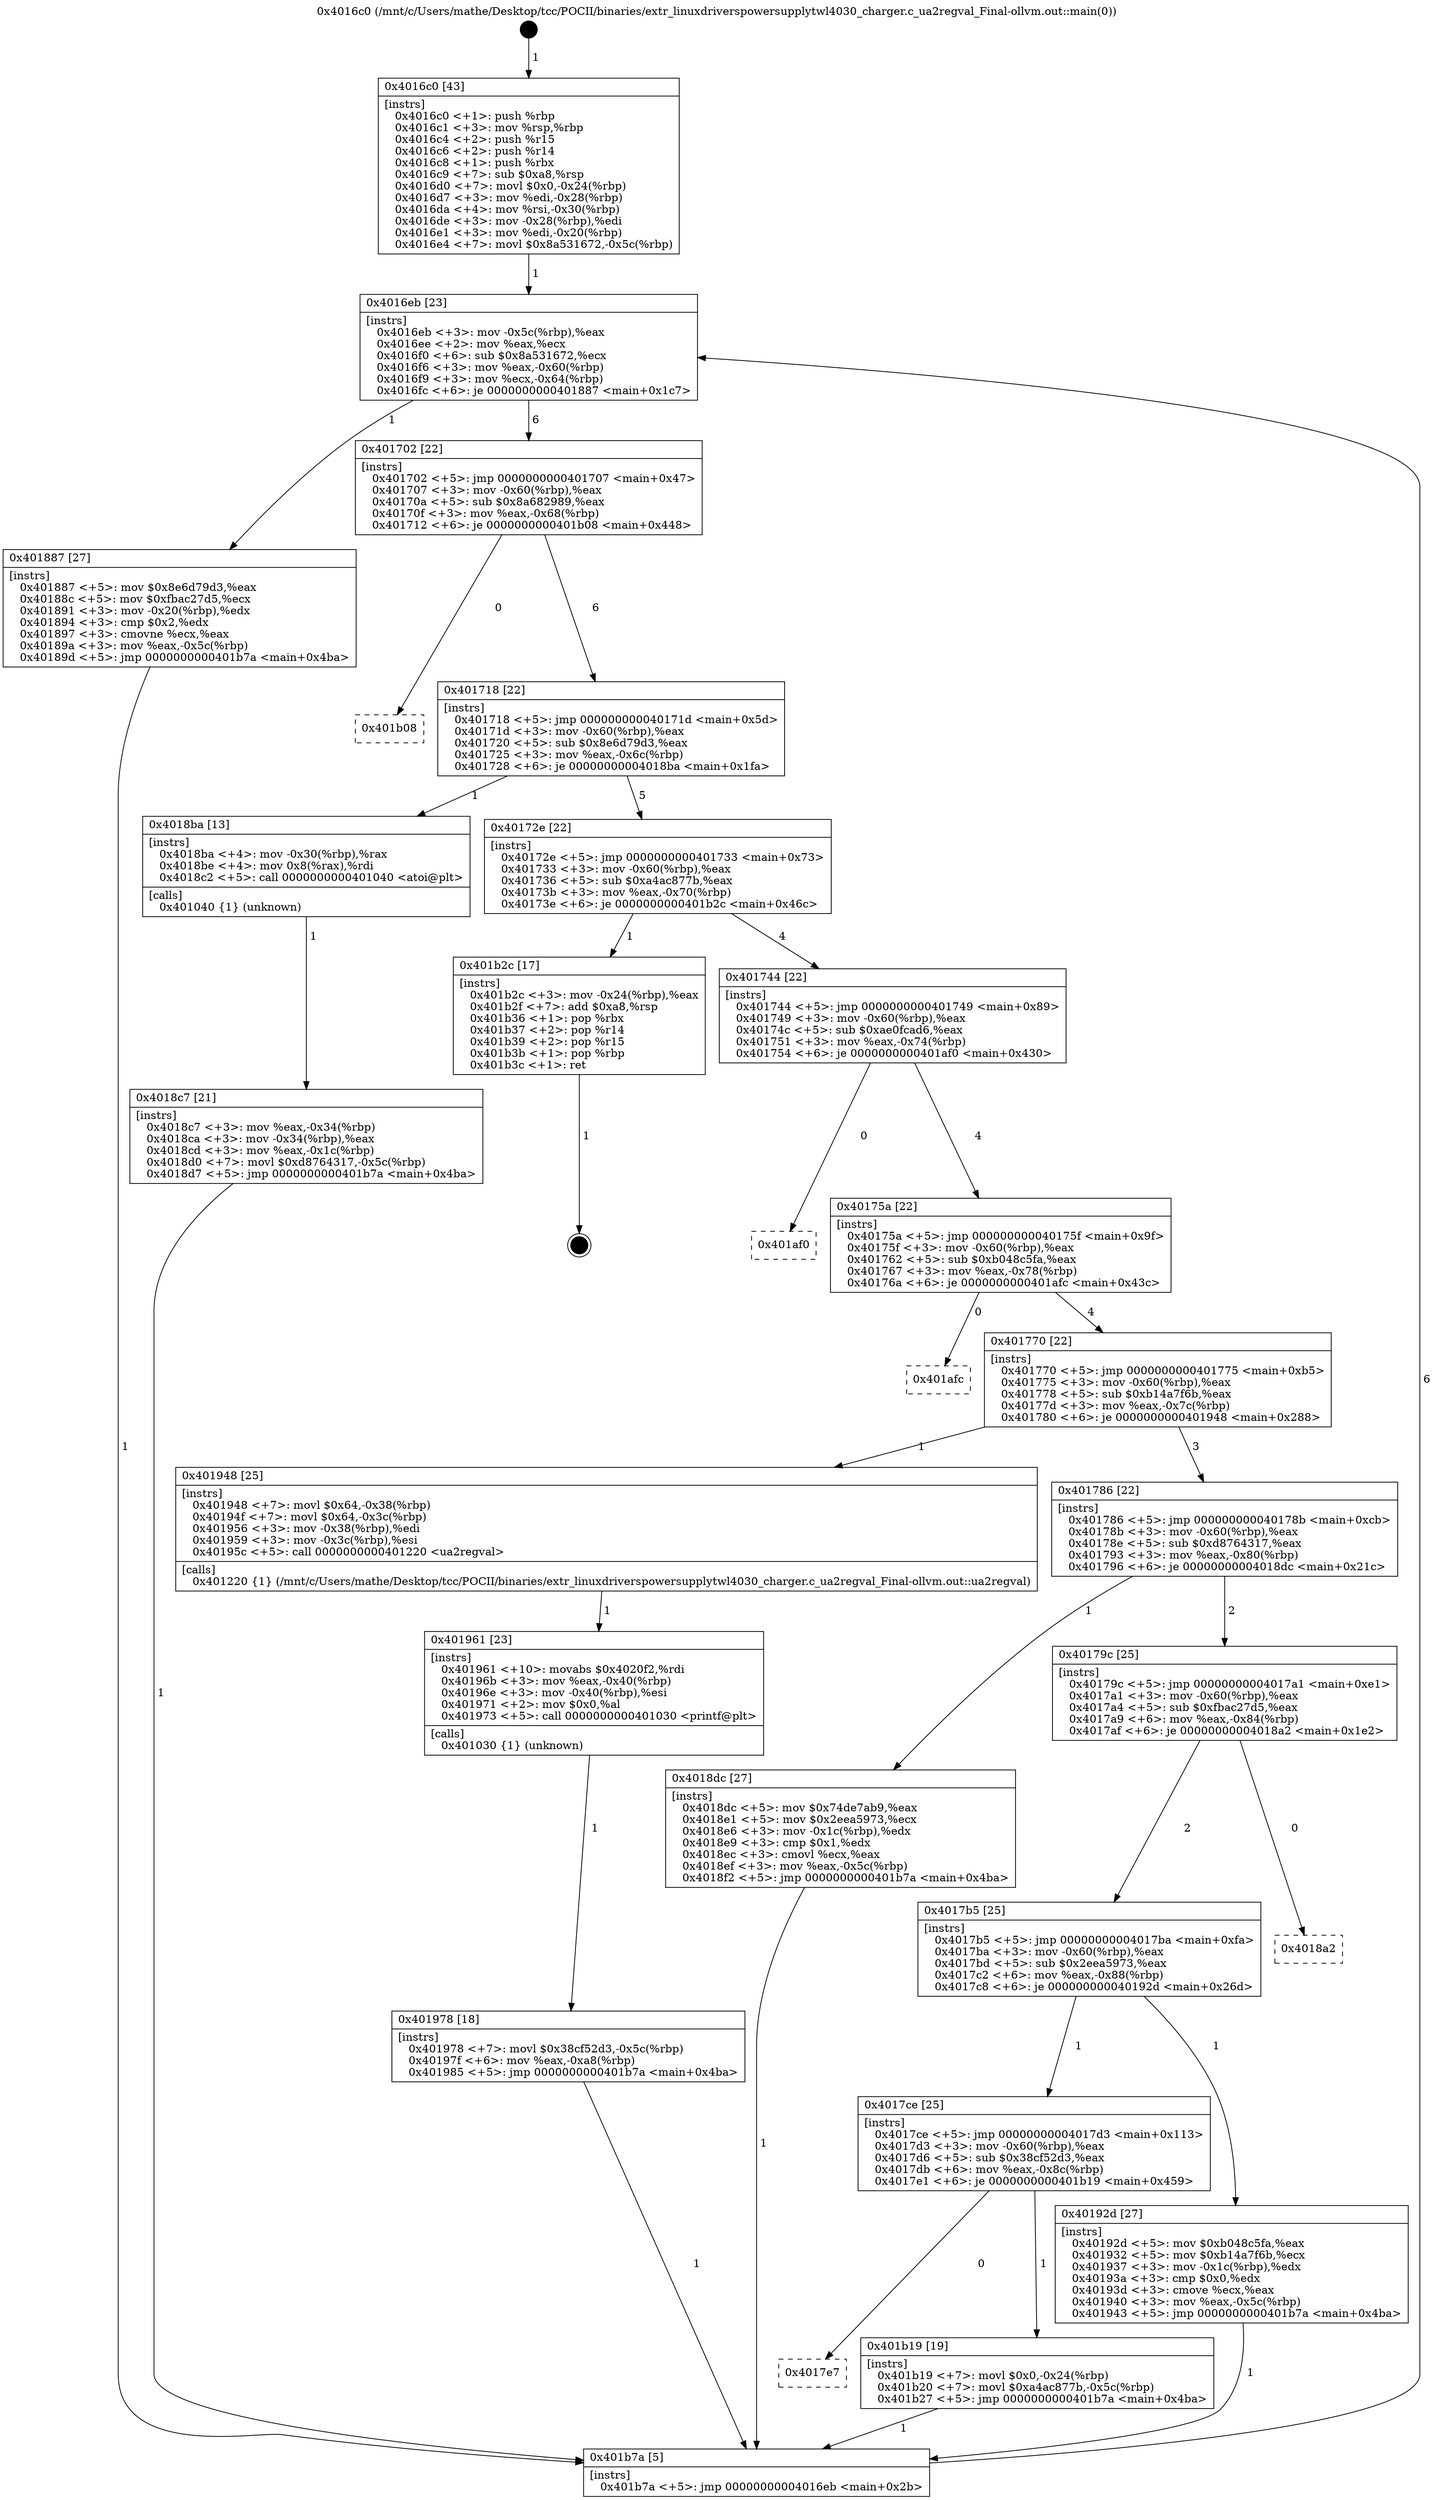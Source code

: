 digraph "0x4016c0" {
  label = "0x4016c0 (/mnt/c/Users/mathe/Desktop/tcc/POCII/binaries/extr_linuxdriverspowersupplytwl4030_charger.c_ua2regval_Final-ollvm.out::main(0))"
  labelloc = "t"
  node[shape=record]

  Entry [label="",width=0.3,height=0.3,shape=circle,fillcolor=black,style=filled]
  "0x4016eb" [label="{
     0x4016eb [23]\l
     | [instrs]\l
     &nbsp;&nbsp;0x4016eb \<+3\>: mov -0x5c(%rbp),%eax\l
     &nbsp;&nbsp;0x4016ee \<+2\>: mov %eax,%ecx\l
     &nbsp;&nbsp;0x4016f0 \<+6\>: sub $0x8a531672,%ecx\l
     &nbsp;&nbsp;0x4016f6 \<+3\>: mov %eax,-0x60(%rbp)\l
     &nbsp;&nbsp;0x4016f9 \<+3\>: mov %ecx,-0x64(%rbp)\l
     &nbsp;&nbsp;0x4016fc \<+6\>: je 0000000000401887 \<main+0x1c7\>\l
  }"]
  "0x401887" [label="{
     0x401887 [27]\l
     | [instrs]\l
     &nbsp;&nbsp;0x401887 \<+5\>: mov $0x8e6d79d3,%eax\l
     &nbsp;&nbsp;0x40188c \<+5\>: mov $0xfbac27d5,%ecx\l
     &nbsp;&nbsp;0x401891 \<+3\>: mov -0x20(%rbp),%edx\l
     &nbsp;&nbsp;0x401894 \<+3\>: cmp $0x2,%edx\l
     &nbsp;&nbsp;0x401897 \<+3\>: cmovne %ecx,%eax\l
     &nbsp;&nbsp;0x40189a \<+3\>: mov %eax,-0x5c(%rbp)\l
     &nbsp;&nbsp;0x40189d \<+5\>: jmp 0000000000401b7a \<main+0x4ba\>\l
  }"]
  "0x401702" [label="{
     0x401702 [22]\l
     | [instrs]\l
     &nbsp;&nbsp;0x401702 \<+5\>: jmp 0000000000401707 \<main+0x47\>\l
     &nbsp;&nbsp;0x401707 \<+3\>: mov -0x60(%rbp),%eax\l
     &nbsp;&nbsp;0x40170a \<+5\>: sub $0x8a682989,%eax\l
     &nbsp;&nbsp;0x40170f \<+3\>: mov %eax,-0x68(%rbp)\l
     &nbsp;&nbsp;0x401712 \<+6\>: je 0000000000401b08 \<main+0x448\>\l
  }"]
  "0x401b7a" [label="{
     0x401b7a [5]\l
     | [instrs]\l
     &nbsp;&nbsp;0x401b7a \<+5\>: jmp 00000000004016eb \<main+0x2b\>\l
  }"]
  "0x4016c0" [label="{
     0x4016c0 [43]\l
     | [instrs]\l
     &nbsp;&nbsp;0x4016c0 \<+1\>: push %rbp\l
     &nbsp;&nbsp;0x4016c1 \<+3\>: mov %rsp,%rbp\l
     &nbsp;&nbsp;0x4016c4 \<+2\>: push %r15\l
     &nbsp;&nbsp;0x4016c6 \<+2\>: push %r14\l
     &nbsp;&nbsp;0x4016c8 \<+1\>: push %rbx\l
     &nbsp;&nbsp;0x4016c9 \<+7\>: sub $0xa8,%rsp\l
     &nbsp;&nbsp;0x4016d0 \<+7\>: movl $0x0,-0x24(%rbp)\l
     &nbsp;&nbsp;0x4016d7 \<+3\>: mov %edi,-0x28(%rbp)\l
     &nbsp;&nbsp;0x4016da \<+4\>: mov %rsi,-0x30(%rbp)\l
     &nbsp;&nbsp;0x4016de \<+3\>: mov -0x28(%rbp),%edi\l
     &nbsp;&nbsp;0x4016e1 \<+3\>: mov %edi,-0x20(%rbp)\l
     &nbsp;&nbsp;0x4016e4 \<+7\>: movl $0x8a531672,-0x5c(%rbp)\l
  }"]
  Exit [label="",width=0.3,height=0.3,shape=circle,fillcolor=black,style=filled,peripheries=2]
  "0x401b08" [label="{
     0x401b08\l
  }", style=dashed]
  "0x401718" [label="{
     0x401718 [22]\l
     | [instrs]\l
     &nbsp;&nbsp;0x401718 \<+5\>: jmp 000000000040171d \<main+0x5d\>\l
     &nbsp;&nbsp;0x40171d \<+3\>: mov -0x60(%rbp),%eax\l
     &nbsp;&nbsp;0x401720 \<+5\>: sub $0x8e6d79d3,%eax\l
     &nbsp;&nbsp;0x401725 \<+3\>: mov %eax,-0x6c(%rbp)\l
     &nbsp;&nbsp;0x401728 \<+6\>: je 00000000004018ba \<main+0x1fa\>\l
  }"]
  "0x4017e7" [label="{
     0x4017e7\l
  }", style=dashed]
  "0x4018ba" [label="{
     0x4018ba [13]\l
     | [instrs]\l
     &nbsp;&nbsp;0x4018ba \<+4\>: mov -0x30(%rbp),%rax\l
     &nbsp;&nbsp;0x4018be \<+4\>: mov 0x8(%rax),%rdi\l
     &nbsp;&nbsp;0x4018c2 \<+5\>: call 0000000000401040 \<atoi@plt\>\l
     | [calls]\l
     &nbsp;&nbsp;0x401040 \{1\} (unknown)\l
  }"]
  "0x40172e" [label="{
     0x40172e [22]\l
     | [instrs]\l
     &nbsp;&nbsp;0x40172e \<+5\>: jmp 0000000000401733 \<main+0x73\>\l
     &nbsp;&nbsp;0x401733 \<+3\>: mov -0x60(%rbp),%eax\l
     &nbsp;&nbsp;0x401736 \<+5\>: sub $0xa4ac877b,%eax\l
     &nbsp;&nbsp;0x40173b \<+3\>: mov %eax,-0x70(%rbp)\l
     &nbsp;&nbsp;0x40173e \<+6\>: je 0000000000401b2c \<main+0x46c\>\l
  }"]
  "0x4018c7" [label="{
     0x4018c7 [21]\l
     | [instrs]\l
     &nbsp;&nbsp;0x4018c7 \<+3\>: mov %eax,-0x34(%rbp)\l
     &nbsp;&nbsp;0x4018ca \<+3\>: mov -0x34(%rbp),%eax\l
     &nbsp;&nbsp;0x4018cd \<+3\>: mov %eax,-0x1c(%rbp)\l
     &nbsp;&nbsp;0x4018d0 \<+7\>: movl $0xd8764317,-0x5c(%rbp)\l
     &nbsp;&nbsp;0x4018d7 \<+5\>: jmp 0000000000401b7a \<main+0x4ba\>\l
  }"]
  "0x401b19" [label="{
     0x401b19 [19]\l
     | [instrs]\l
     &nbsp;&nbsp;0x401b19 \<+7\>: movl $0x0,-0x24(%rbp)\l
     &nbsp;&nbsp;0x401b20 \<+7\>: movl $0xa4ac877b,-0x5c(%rbp)\l
     &nbsp;&nbsp;0x401b27 \<+5\>: jmp 0000000000401b7a \<main+0x4ba\>\l
  }"]
  "0x401b2c" [label="{
     0x401b2c [17]\l
     | [instrs]\l
     &nbsp;&nbsp;0x401b2c \<+3\>: mov -0x24(%rbp),%eax\l
     &nbsp;&nbsp;0x401b2f \<+7\>: add $0xa8,%rsp\l
     &nbsp;&nbsp;0x401b36 \<+1\>: pop %rbx\l
     &nbsp;&nbsp;0x401b37 \<+2\>: pop %r14\l
     &nbsp;&nbsp;0x401b39 \<+2\>: pop %r15\l
     &nbsp;&nbsp;0x401b3b \<+1\>: pop %rbp\l
     &nbsp;&nbsp;0x401b3c \<+1\>: ret\l
  }"]
  "0x401744" [label="{
     0x401744 [22]\l
     | [instrs]\l
     &nbsp;&nbsp;0x401744 \<+5\>: jmp 0000000000401749 \<main+0x89\>\l
     &nbsp;&nbsp;0x401749 \<+3\>: mov -0x60(%rbp),%eax\l
     &nbsp;&nbsp;0x40174c \<+5\>: sub $0xae0fcad6,%eax\l
     &nbsp;&nbsp;0x401751 \<+3\>: mov %eax,-0x74(%rbp)\l
     &nbsp;&nbsp;0x401754 \<+6\>: je 0000000000401af0 \<main+0x430\>\l
  }"]
  "0x401978" [label="{
     0x401978 [18]\l
     | [instrs]\l
     &nbsp;&nbsp;0x401978 \<+7\>: movl $0x38cf52d3,-0x5c(%rbp)\l
     &nbsp;&nbsp;0x40197f \<+6\>: mov %eax,-0xa8(%rbp)\l
     &nbsp;&nbsp;0x401985 \<+5\>: jmp 0000000000401b7a \<main+0x4ba\>\l
  }"]
  "0x401af0" [label="{
     0x401af0\l
  }", style=dashed]
  "0x40175a" [label="{
     0x40175a [22]\l
     | [instrs]\l
     &nbsp;&nbsp;0x40175a \<+5\>: jmp 000000000040175f \<main+0x9f\>\l
     &nbsp;&nbsp;0x40175f \<+3\>: mov -0x60(%rbp),%eax\l
     &nbsp;&nbsp;0x401762 \<+5\>: sub $0xb048c5fa,%eax\l
     &nbsp;&nbsp;0x401767 \<+3\>: mov %eax,-0x78(%rbp)\l
     &nbsp;&nbsp;0x40176a \<+6\>: je 0000000000401afc \<main+0x43c\>\l
  }"]
  "0x401961" [label="{
     0x401961 [23]\l
     | [instrs]\l
     &nbsp;&nbsp;0x401961 \<+10\>: movabs $0x4020f2,%rdi\l
     &nbsp;&nbsp;0x40196b \<+3\>: mov %eax,-0x40(%rbp)\l
     &nbsp;&nbsp;0x40196e \<+3\>: mov -0x40(%rbp),%esi\l
     &nbsp;&nbsp;0x401971 \<+2\>: mov $0x0,%al\l
     &nbsp;&nbsp;0x401973 \<+5\>: call 0000000000401030 \<printf@plt\>\l
     | [calls]\l
     &nbsp;&nbsp;0x401030 \{1\} (unknown)\l
  }"]
  "0x401afc" [label="{
     0x401afc\l
  }", style=dashed]
  "0x401770" [label="{
     0x401770 [22]\l
     | [instrs]\l
     &nbsp;&nbsp;0x401770 \<+5\>: jmp 0000000000401775 \<main+0xb5\>\l
     &nbsp;&nbsp;0x401775 \<+3\>: mov -0x60(%rbp),%eax\l
     &nbsp;&nbsp;0x401778 \<+5\>: sub $0xb14a7f6b,%eax\l
     &nbsp;&nbsp;0x40177d \<+3\>: mov %eax,-0x7c(%rbp)\l
     &nbsp;&nbsp;0x401780 \<+6\>: je 0000000000401948 \<main+0x288\>\l
  }"]
  "0x4017ce" [label="{
     0x4017ce [25]\l
     | [instrs]\l
     &nbsp;&nbsp;0x4017ce \<+5\>: jmp 00000000004017d3 \<main+0x113\>\l
     &nbsp;&nbsp;0x4017d3 \<+3\>: mov -0x60(%rbp),%eax\l
     &nbsp;&nbsp;0x4017d6 \<+5\>: sub $0x38cf52d3,%eax\l
     &nbsp;&nbsp;0x4017db \<+6\>: mov %eax,-0x8c(%rbp)\l
     &nbsp;&nbsp;0x4017e1 \<+6\>: je 0000000000401b19 \<main+0x459\>\l
  }"]
  "0x401948" [label="{
     0x401948 [25]\l
     | [instrs]\l
     &nbsp;&nbsp;0x401948 \<+7\>: movl $0x64,-0x38(%rbp)\l
     &nbsp;&nbsp;0x40194f \<+7\>: movl $0x64,-0x3c(%rbp)\l
     &nbsp;&nbsp;0x401956 \<+3\>: mov -0x38(%rbp),%edi\l
     &nbsp;&nbsp;0x401959 \<+3\>: mov -0x3c(%rbp),%esi\l
     &nbsp;&nbsp;0x40195c \<+5\>: call 0000000000401220 \<ua2regval\>\l
     | [calls]\l
     &nbsp;&nbsp;0x401220 \{1\} (/mnt/c/Users/mathe/Desktop/tcc/POCII/binaries/extr_linuxdriverspowersupplytwl4030_charger.c_ua2regval_Final-ollvm.out::ua2regval)\l
  }"]
  "0x401786" [label="{
     0x401786 [22]\l
     | [instrs]\l
     &nbsp;&nbsp;0x401786 \<+5\>: jmp 000000000040178b \<main+0xcb\>\l
     &nbsp;&nbsp;0x40178b \<+3\>: mov -0x60(%rbp),%eax\l
     &nbsp;&nbsp;0x40178e \<+5\>: sub $0xd8764317,%eax\l
     &nbsp;&nbsp;0x401793 \<+3\>: mov %eax,-0x80(%rbp)\l
     &nbsp;&nbsp;0x401796 \<+6\>: je 00000000004018dc \<main+0x21c\>\l
  }"]
  "0x40192d" [label="{
     0x40192d [27]\l
     | [instrs]\l
     &nbsp;&nbsp;0x40192d \<+5\>: mov $0xb048c5fa,%eax\l
     &nbsp;&nbsp;0x401932 \<+5\>: mov $0xb14a7f6b,%ecx\l
     &nbsp;&nbsp;0x401937 \<+3\>: mov -0x1c(%rbp),%edx\l
     &nbsp;&nbsp;0x40193a \<+3\>: cmp $0x0,%edx\l
     &nbsp;&nbsp;0x40193d \<+3\>: cmove %ecx,%eax\l
     &nbsp;&nbsp;0x401940 \<+3\>: mov %eax,-0x5c(%rbp)\l
     &nbsp;&nbsp;0x401943 \<+5\>: jmp 0000000000401b7a \<main+0x4ba\>\l
  }"]
  "0x4018dc" [label="{
     0x4018dc [27]\l
     | [instrs]\l
     &nbsp;&nbsp;0x4018dc \<+5\>: mov $0x74de7ab9,%eax\l
     &nbsp;&nbsp;0x4018e1 \<+5\>: mov $0x2eea5973,%ecx\l
     &nbsp;&nbsp;0x4018e6 \<+3\>: mov -0x1c(%rbp),%edx\l
     &nbsp;&nbsp;0x4018e9 \<+3\>: cmp $0x1,%edx\l
     &nbsp;&nbsp;0x4018ec \<+3\>: cmovl %ecx,%eax\l
     &nbsp;&nbsp;0x4018ef \<+3\>: mov %eax,-0x5c(%rbp)\l
     &nbsp;&nbsp;0x4018f2 \<+5\>: jmp 0000000000401b7a \<main+0x4ba\>\l
  }"]
  "0x40179c" [label="{
     0x40179c [25]\l
     | [instrs]\l
     &nbsp;&nbsp;0x40179c \<+5\>: jmp 00000000004017a1 \<main+0xe1\>\l
     &nbsp;&nbsp;0x4017a1 \<+3\>: mov -0x60(%rbp),%eax\l
     &nbsp;&nbsp;0x4017a4 \<+5\>: sub $0xfbac27d5,%eax\l
     &nbsp;&nbsp;0x4017a9 \<+6\>: mov %eax,-0x84(%rbp)\l
     &nbsp;&nbsp;0x4017af \<+6\>: je 00000000004018a2 \<main+0x1e2\>\l
  }"]
  "0x4017b5" [label="{
     0x4017b5 [25]\l
     | [instrs]\l
     &nbsp;&nbsp;0x4017b5 \<+5\>: jmp 00000000004017ba \<main+0xfa\>\l
     &nbsp;&nbsp;0x4017ba \<+3\>: mov -0x60(%rbp),%eax\l
     &nbsp;&nbsp;0x4017bd \<+5\>: sub $0x2eea5973,%eax\l
     &nbsp;&nbsp;0x4017c2 \<+6\>: mov %eax,-0x88(%rbp)\l
     &nbsp;&nbsp;0x4017c8 \<+6\>: je 000000000040192d \<main+0x26d\>\l
  }"]
  "0x4018a2" [label="{
     0x4018a2\l
  }", style=dashed]
  Entry -> "0x4016c0" [label=" 1"]
  "0x4016eb" -> "0x401887" [label=" 1"]
  "0x4016eb" -> "0x401702" [label=" 6"]
  "0x401887" -> "0x401b7a" [label=" 1"]
  "0x4016c0" -> "0x4016eb" [label=" 1"]
  "0x401b7a" -> "0x4016eb" [label=" 6"]
  "0x401b2c" -> Exit [label=" 1"]
  "0x401702" -> "0x401b08" [label=" 0"]
  "0x401702" -> "0x401718" [label=" 6"]
  "0x401b19" -> "0x401b7a" [label=" 1"]
  "0x401718" -> "0x4018ba" [label=" 1"]
  "0x401718" -> "0x40172e" [label=" 5"]
  "0x4018ba" -> "0x4018c7" [label=" 1"]
  "0x4018c7" -> "0x401b7a" [label=" 1"]
  "0x4017ce" -> "0x4017e7" [label=" 0"]
  "0x40172e" -> "0x401b2c" [label=" 1"]
  "0x40172e" -> "0x401744" [label=" 4"]
  "0x4017ce" -> "0x401b19" [label=" 1"]
  "0x401744" -> "0x401af0" [label=" 0"]
  "0x401744" -> "0x40175a" [label=" 4"]
  "0x401978" -> "0x401b7a" [label=" 1"]
  "0x40175a" -> "0x401afc" [label=" 0"]
  "0x40175a" -> "0x401770" [label=" 4"]
  "0x401961" -> "0x401978" [label=" 1"]
  "0x401770" -> "0x401948" [label=" 1"]
  "0x401770" -> "0x401786" [label=" 3"]
  "0x401948" -> "0x401961" [label=" 1"]
  "0x401786" -> "0x4018dc" [label=" 1"]
  "0x401786" -> "0x40179c" [label=" 2"]
  "0x4018dc" -> "0x401b7a" [label=" 1"]
  "0x40192d" -> "0x401b7a" [label=" 1"]
  "0x40179c" -> "0x4018a2" [label=" 0"]
  "0x40179c" -> "0x4017b5" [label=" 2"]
  "0x4017b5" -> "0x4017ce" [label=" 1"]
  "0x4017b5" -> "0x40192d" [label=" 1"]
}
